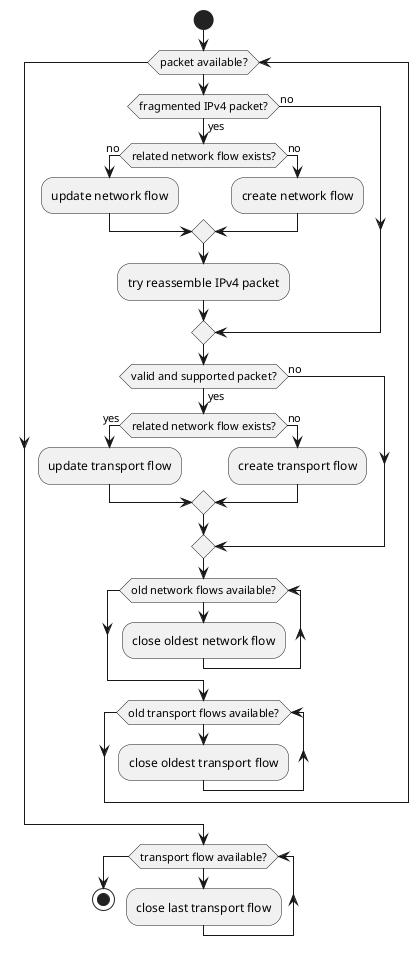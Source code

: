 @startuml

start
while (packet available?)
  if (fragmented IPv4 packet?) then (yes)

    if (related network flow exists?) then (no)
      :update network flow;
    else (no)
      :create network flow;
    endif
    
    :try reassemble IPv4 packet;
  else (no)
  endif

  if (valid and supported packet?) then (yes)
    if (related network flow exists?) then (yes)
      :update transport flow;
    else (no)
      :create transport flow;
    endif
  else (no)
  endif

  while (old network flows available?)
    :close oldest network flow;
  endwhile

  while (old transport flows available?)
    :close oldest transport flow;
  endwhile
endwhile

while (transport flow available?)
  :close last transport flow;
endwhile

stop
@enduml
